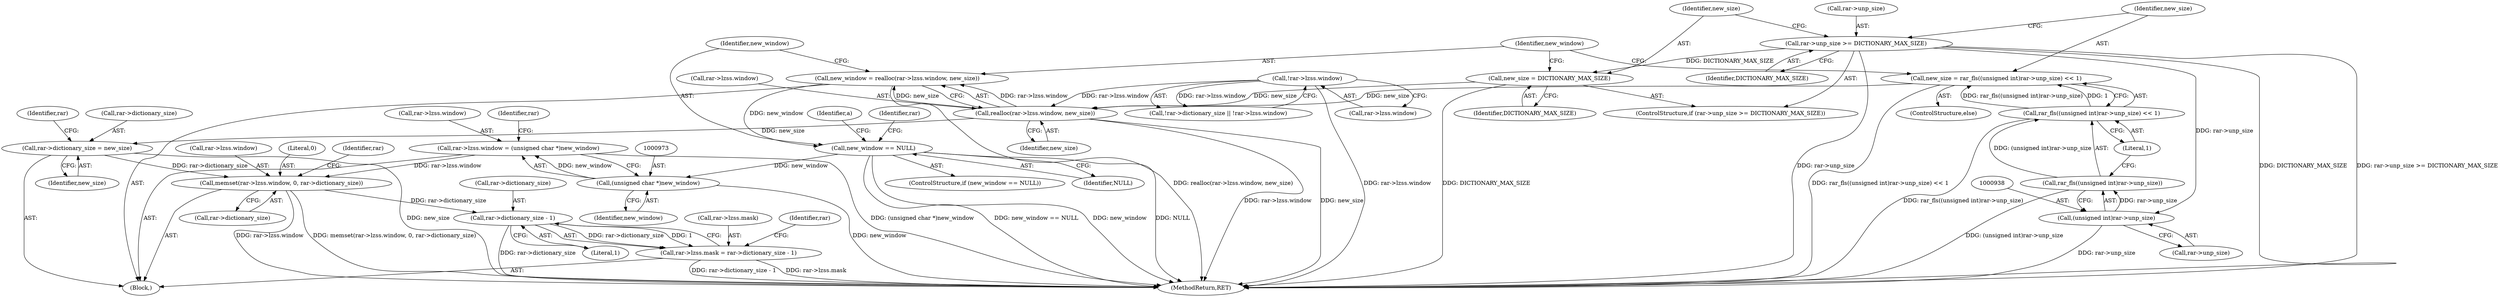 digraph "0_libarchive_05caadc7eedbef471ac9610809ba683f0c698700@API" {
"1000980" [label="(Call,memset(rar->lzss.window, 0, rar->dictionary_size))"];
"1000966" [label="(Call,rar->lzss.window = (unsigned char *)new_window)"];
"1000972" [label="(Call,(unsigned char *)new_window)"];
"1000953" [label="(Call,new_window == NULL)"];
"1000943" [label="(Call,new_window = realloc(rar->lzss.window, new_size))"];
"1000945" [label="(Call,realloc(rar->lzss.window, new_size))"];
"1000914" [label="(Call,!rar->lzss.window)"];
"1000933" [label="(Call,new_size = rar_fls((unsigned int)rar->unp_size) << 1)"];
"1000935" [label="(Call,rar_fls((unsigned int)rar->unp_size) << 1)"];
"1000936" [label="(Call,rar_fls((unsigned int)rar->unp_size))"];
"1000937" [label="(Call,(unsigned int)rar->unp_size)"];
"1000924" [label="(Call,rar->unp_size >= DICTIONARY_MAX_SIZE)"];
"1000929" [label="(Call,new_size = DICTIONARY_MAX_SIZE)"];
"1000975" [label="(Call,rar->dictionary_size = new_size)"];
"1000996" [label="(Call,rar->dictionary_size - 1)"];
"1000990" [label="(Call,rar->lzss.mask = rar->dictionary_size - 1)"];
"1000946" [label="(Call,rar->lzss.window)"];
"1000932" [label="(ControlStructure,else)"];
"1000952" [label="(ControlStructure,if (new_window == NULL))"];
"1000928" [label="(Identifier,DICTIONARY_MAX_SIZE)"];
"1001000" [label="(Literal,1)"];
"1000953" [label="(Call,new_window == NULL)"];
"1000981" [label="(Call,rar->lzss.window)"];
"1001023" [label="(MethodReturn,RET)"];
"1000980" [label="(Call,memset(rar->lzss.window, 0, rar->dictionary_size))"];
"1000987" [label="(Call,rar->dictionary_size)"];
"1000977" [label="(Identifier,rar)"];
"1000955" [label="(Identifier,NULL)"];
"1000990" [label="(Call,rar->lzss.mask = rar->dictionary_size - 1)"];
"1000933" [label="(Call,new_size = rar_fls((unsigned int)rar->unp_size) << 1)"];
"1000960" [label="(Identifier,a)"];
"1000915" [label="(Call,rar->lzss.window)"];
"1000966" [label="(Call,rar->lzss.window = (unsigned char *)new_window)"];
"1000942" [label="(Literal,1)"];
"1000936" [label="(Call,rar_fls((unsigned int)rar->unp_size))"];
"1000983" [label="(Identifier,rar)"];
"1000951" [label="(Identifier,new_size)"];
"1000976" [label="(Call,rar->dictionary_size)"];
"1000975" [label="(Call,rar->dictionary_size = new_size)"];
"1000943" [label="(Call,new_window = realloc(rar->lzss.window, new_size))"];
"1000909" [label="(Call,!rar->dictionary_size || !rar->lzss.window)"];
"1000979" [label="(Identifier,new_size)"];
"1000944" [label="(Identifier,new_window)"];
"1000991" [label="(Call,rar->lzss.mask)"];
"1000923" [label="(ControlStructure,if (rar->unp_size >= DICTIONARY_MAX_SIZE))"];
"1000986" [label="(Literal,0)"];
"1000935" [label="(Call,rar_fls((unsigned int)rar->unp_size) << 1)"];
"1000931" [label="(Identifier,DICTIONARY_MAX_SIZE)"];
"1000969" [label="(Identifier,rar)"];
"1000929" [label="(Call,new_size = DICTIONARY_MAX_SIZE)"];
"1000925" [label="(Call,rar->unp_size)"];
"1001003" [label="(Identifier,rar)"];
"1000934" [label="(Identifier,new_size)"];
"1000937" [label="(Call,(unsigned int)rar->unp_size)"];
"1000974" [label="(Identifier,new_window)"];
"1000920" [label="(Block,)"];
"1000967" [label="(Call,rar->lzss.window)"];
"1000945" [label="(Call,realloc(rar->lzss.window, new_size))"];
"1000954" [label="(Identifier,new_window)"];
"1000972" [label="(Call,(unsigned char *)new_window)"];
"1000997" [label="(Call,rar->dictionary_size)"];
"1000924" [label="(Call,rar->unp_size >= DICTIONARY_MAX_SIZE)"];
"1000939" [label="(Call,rar->unp_size)"];
"1000996" [label="(Call,rar->dictionary_size - 1)"];
"1000930" [label="(Identifier,new_size)"];
"1000914" [label="(Call,!rar->lzss.window)"];
"1000993" [label="(Identifier,rar)"];
"1000980" -> "1000920"  [label="AST: "];
"1000980" -> "1000987"  [label="CFG: "];
"1000981" -> "1000980"  [label="AST: "];
"1000986" -> "1000980"  [label="AST: "];
"1000987" -> "1000980"  [label="AST: "];
"1000993" -> "1000980"  [label="CFG: "];
"1000980" -> "1001023"  [label="DDG: rar->lzss.window"];
"1000980" -> "1001023"  [label="DDG: memset(rar->lzss.window, 0, rar->dictionary_size)"];
"1000966" -> "1000980"  [label="DDG: rar->lzss.window"];
"1000975" -> "1000980"  [label="DDG: rar->dictionary_size"];
"1000980" -> "1000996"  [label="DDG: rar->dictionary_size"];
"1000966" -> "1000920"  [label="AST: "];
"1000966" -> "1000972"  [label="CFG: "];
"1000967" -> "1000966"  [label="AST: "];
"1000972" -> "1000966"  [label="AST: "];
"1000977" -> "1000966"  [label="CFG: "];
"1000966" -> "1001023"  [label="DDG: (unsigned char *)new_window"];
"1000972" -> "1000966"  [label="DDG: new_window"];
"1000972" -> "1000974"  [label="CFG: "];
"1000973" -> "1000972"  [label="AST: "];
"1000974" -> "1000972"  [label="AST: "];
"1000972" -> "1001023"  [label="DDG: new_window"];
"1000953" -> "1000972"  [label="DDG: new_window"];
"1000953" -> "1000952"  [label="AST: "];
"1000953" -> "1000955"  [label="CFG: "];
"1000954" -> "1000953"  [label="AST: "];
"1000955" -> "1000953"  [label="AST: "];
"1000960" -> "1000953"  [label="CFG: "];
"1000969" -> "1000953"  [label="CFG: "];
"1000953" -> "1001023"  [label="DDG: new_window == NULL"];
"1000953" -> "1001023"  [label="DDG: new_window"];
"1000953" -> "1001023"  [label="DDG: NULL"];
"1000943" -> "1000953"  [label="DDG: new_window"];
"1000943" -> "1000920"  [label="AST: "];
"1000943" -> "1000945"  [label="CFG: "];
"1000944" -> "1000943"  [label="AST: "];
"1000945" -> "1000943"  [label="AST: "];
"1000954" -> "1000943"  [label="CFG: "];
"1000943" -> "1001023"  [label="DDG: realloc(rar->lzss.window, new_size)"];
"1000945" -> "1000943"  [label="DDG: rar->lzss.window"];
"1000945" -> "1000943"  [label="DDG: new_size"];
"1000945" -> "1000951"  [label="CFG: "];
"1000946" -> "1000945"  [label="AST: "];
"1000951" -> "1000945"  [label="AST: "];
"1000945" -> "1001023"  [label="DDG: rar->lzss.window"];
"1000945" -> "1001023"  [label="DDG: new_size"];
"1000914" -> "1000945"  [label="DDG: rar->lzss.window"];
"1000933" -> "1000945"  [label="DDG: new_size"];
"1000929" -> "1000945"  [label="DDG: new_size"];
"1000945" -> "1000975"  [label="DDG: new_size"];
"1000914" -> "1000909"  [label="AST: "];
"1000914" -> "1000915"  [label="CFG: "];
"1000915" -> "1000914"  [label="AST: "];
"1000909" -> "1000914"  [label="CFG: "];
"1000914" -> "1001023"  [label="DDG: rar->lzss.window"];
"1000914" -> "1000909"  [label="DDG: rar->lzss.window"];
"1000933" -> "1000932"  [label="AST: "];
"1000933" -> "1000935"  [label="CFG: "];
"1000934" -> "1000933"  [label="AST: "];
"1000935" -> "1000933"  [label="AST: "];
"1000944" -> "1000933"  [label="CFG: "];
"1000933" -> "1001023"  [label="DDG: rar_fls((unsigned int)rar->unp_size) << 1"];
"1000935" -> "1000933"  [label="DDG: rar_fls((unsigned int)rar->unp_size)"];
"1000935" -> "1000933"  [label="DDG: 1"];
"1000935" -> "1000942"  [label="CFG: "];
"1000936" -> "1000935"  [label="AST: "];
"1000942" -> "1000935"  [label="AST: "];
"1000935" -> "1001023"  [label="DDG: rar_fls((unsigned int)rar->unp_size)"];
"1000936" -> "1000935"  [label="DDG: (unsigned int)rar->unp_size"];
"1000936" -> "1000937"  [label="CFG: "];
"1000937" -> "1000936"  [label="AST: "];
"1000942" -> "1000936"  [label="CFG: "];
"1000936" -> "1001023"  [label="DDG: (unsigned int)rar->unp_size"];
"1000937" -> "1000936"  [label="DDG: rar->unp_size"];
"1000937" -> "1000939"  [label="CFG: "];
"1000938" -> "1000937"  [label="AST: "];
"1000939" -> "1000937"  [label="AST: "];
"1000937" -> "1001023"  [label="DDG: rar->unp_size"];
"1000924" -> "1000937"  [label="DDG: rar->unp_size"];
"1000924" -> "1000923"  [label="AST: "];
"1000924" -> "1000928"  [label="CFG: "];
"1000925" -> "1000924"  [label="AST: "];
"1000928" -> "1000924"  [label="AST: "];
"1000930" -> "1000924"  [label="CFG: "];
"1000934" -> "1000924"  [label="CFG: "];
"1000924" -> "1001023"  [label="DDG: rar->unp_size"];
"1000924" -> "1001023"  [label="DDG: DICTIONARY_MAX_SIZE"];
"1000924" -> "1001023"  [label="DDG: rar->unp_size >= DICTIONARY_MAX_SIZE"];
"1000924" -> "1000929"  [label="DDG: DICTIONARY_MAX_SIZE"];
"1000929" -> "1000923"  [label="AST: "];
"1000929" -> "1000931"  [label="CFG: "];
"1000930" -> "1000929"  [label="AST: "];
"1000931" -> "1000929"  [label="AST: "];
"1000944" -> "1000929"  [label="CFG: "];
"1000929" -> "1001023"  [label="DDG: DICTIONARY_MAX_SIZE"];
"1000975" -> "1000920"  [label="AST: "];
"1000975" -> "1000979"  [label="CFG: "];
"1000976" -> "1000975"  [label="AST: "];
"1000979" -> "1000975"  [label="AST: "];
"1000983" -> "1000975"  [label="CFG: "];
"1000975" -> "1001023"  [label="DDG: new_size"];
"1000996" -> "1000990"  [label="AST: "];
"1000996" -> "1001000"  [label="CFG: "];
"1000997" -> "1000996"  [label="AST: "];
"1001000" -> "1000996"  [label="AST: "];
"1000990" -> "1000996"  [label="CFG: "];
"1000996" -> "1001023"  [label="DDG: rar->dictionary_size"];
"1000996" -> "1000990"  [label="DDG: rar->dictionary_size"];
"1000996" -> "1000990"  [label="DDG: 1"];
"1000990" -> "1000920"  [label="AST: "];
"1000991" -> "1000990"  [label="AST: "];
"1001003" -> "1000990"  [label="CFG: "];
"1000990" -> "1001023"  [label="DDG: rar->dictionary_size - 1"];
"1000990" -> "1001023"  [label="DDG: rar->lzss.mask"];
}
